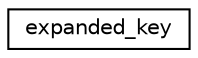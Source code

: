 digraph "Graphical Class Hierarchy"
{
  edge [fontname="Helvetica",fontsize="10",labelfontname="Helvetica",labelfontsize="10"];
  node [fontname="Helvetica",fontsize="10",shape=record];
  rankdir="LR";
  Node0 [label="expanded_key",height=0.2,width=0.4,color="black", fillcolor="white", style="filled",URL="$structexpanded__key.html"];
}
